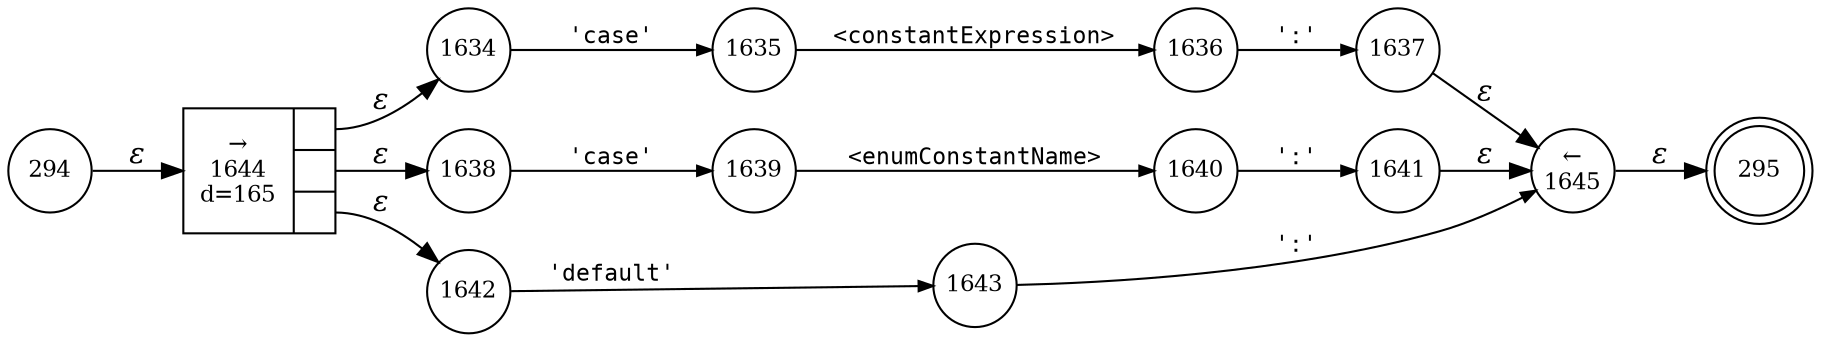 digraph ATN {
rankdir=LR;
s295[fontsize=11, label="295", shape=doublecircle, fixedsize=true, width=.6];
s1634[fontsize=11,label="1634", shape=circle, fixedsize=true, width=.55, peripheries=1];
s1635[fontsize=11,label="1635", shape=circle, fixedsize=true, width=.55, peripheries=1];
s1636[fontsize=11,label="1636", shape=circle, fixedsize=true, width=.55, peripheries=1];
s1637[fontsize=11,label="1637", shape=circle, fixedsize=true, width=.55, peripheries=1];
s294[fontsize=11,label="294", shape=circle, fixedsize=true, width=.55, peripheries=1];
s1638[fontsize=11,label="1638", shape=circle, fixedsize=true, width=.55, peripheries=1];
s1639[fontsize=11,label="1639", shape=circle, fixedsize=true, width=.55, peripheries=1];
s1640[fontsize=11,label="1640", shape=circle, fixedsize=true, width=.55, peripheries=1];
s1641[fontsize=11,label="1641", shape=circle, fixedsize=true, width=.55, peripheries=1];
s1642[fontsize=11,label="1642", shape=circle, fixedsize=true, width=.55, peripheries=1];
s1643[fontsize=11,label="1643", shape=circle, fixedsize=true, width=.55, peripheries=1];
s1644[fontsize=11,label="{&rarr;\n1644\nd=165|{<p0>|<p1>|<p2>}}", shape=record, fixedsize=false, peripheries=1];
s1645[fontsize=11,label="&larr;\n1645", shape=circle, fixedsize=true, width=.55, peripheries=1];
s294 -> s1644 [fontname="Times-Italic", label="&epsilon;"];
s1644:p0 -> s1634 [fontname="Times-Italic", label="&epsilon;"];
s1644:p1 -> s1638 [fontname="Times-Italic", label="&epsilon;"];
s1644:p2 -> s1642 [fontname="Times-Italic", label="&epsilon;"];
s1634 -> s1635 [fontsize=11, fontname="Courier", arrowsize=.7, label = "'case'", arrowhead = normal];
s1638 -> s1639 [fontsize=11, fontname="Courier", arrowsize=.7, label = "'case'", arrowhead = normal];
s1642 -> s1643 [fontsize=11, fontname="Courier", arrowsize=.7, label = "'default'", arrowhead = normal];
s1635 -> s1636 [fontsize=11, fontname="Courier", arrowsize=.7, label = "<constantExpression>", arrowhead = normal];
s1639 -> s1640 [fontsize=11, fontname="Courier", arrowsize=.7, label = "<enumConstantName>", arrowhead = normal];
s1643 -> s1645 [fontsize=11, fontname="Courier", arrowsize=.7, label = "':'", arrowhead = normal];
s1636 -> s1637 [fontsize=11, fontname="Courier", arrowsize=.7, label = "':'", arrowhead = normal];
s1640 -> s1641 [fontsize=11, fontname="Courier", arrowsize=.7, label = "':'", arrowhead = normal];
s1645 -> s295 [fontname="Times-Italic", label="&epsilon;"];
s1637 -> s1645 [fontname="Times-Italic", label="&epsilon;"];
s1641 -> s1645 [fontname="Times-Italic", label="&epsilon;"];
}